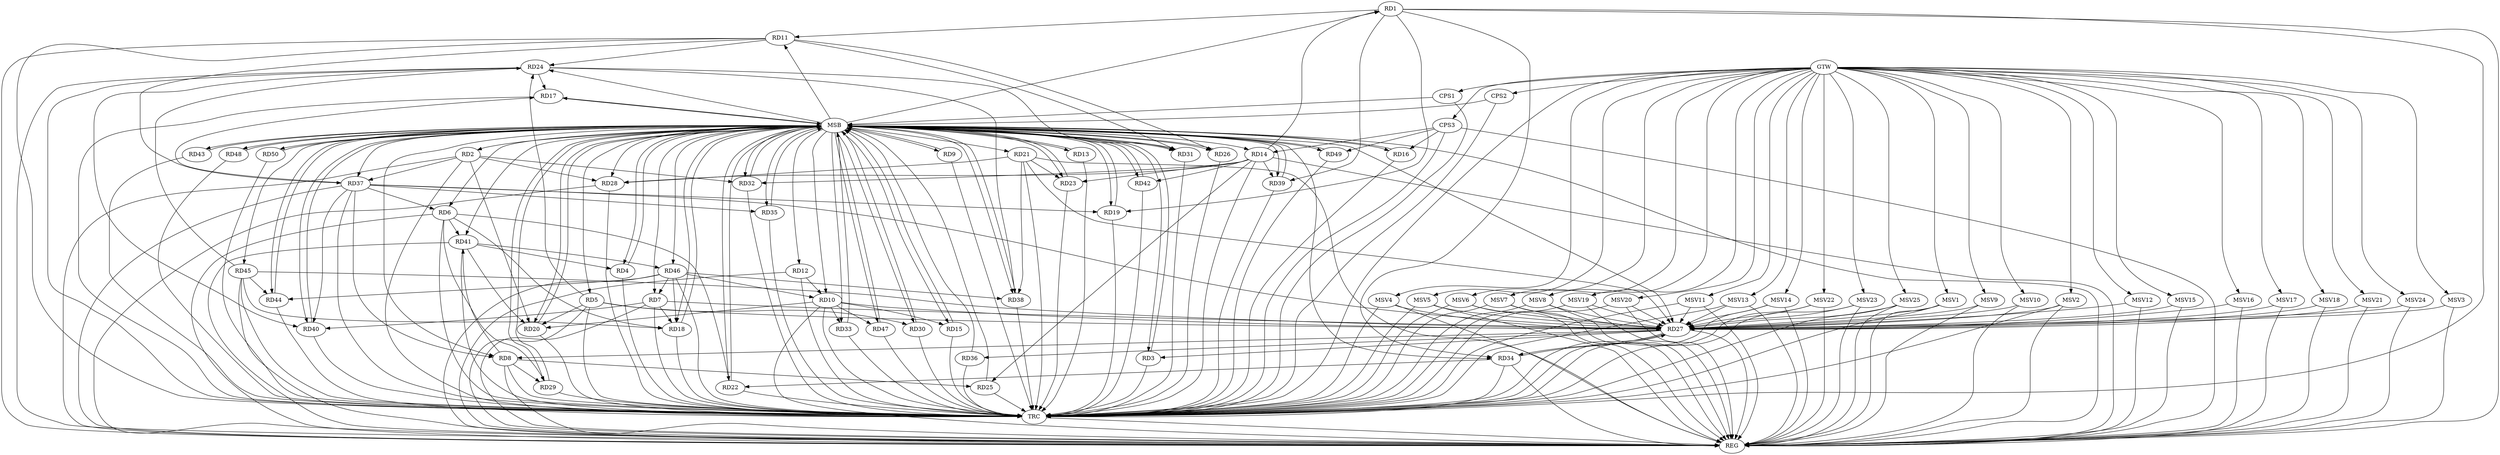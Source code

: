 strict digraph G {
  RD1 [ label="RD1" ];
  RD2 [ label="RD2" ];
  RD3 [ label="RD3" ];
  RD4 [ label="RD4" ];
  RD5 [ label="RD5" ];
  RD6 [ label="RD6" ];
  RD7 [ label="RD7" ];
  RD8 [ label="RD8" ];
  RD9 [ label="RD9" ];
  RD10 [ label="RD10" ];
  RD11 [ label="RD11" ];
  RD12 [ label="RD12" ];
  RD13 [ label="RD13" ];
  RD14 [ label="RD14" ];
  RD15 [ label="RD15" ];
  RD16 [ label="RD16" ];
  RD17 [ label="RD17" ];
  RD18 [ label="RD18" ];
  RD19 [ label="RD19" ];
  RD20 [ label="RD20" ];
  RD21 [ label="RD21" ];
  RD22 [ label="RD22" ];
  RD23 [ label="RD23" ];
  RD24 [ label="RD24" ];
  RD25 [ label="RD25" ];
  RD26 [ label="RD26" ];
  RD27 [ label="RD27" ];
  RD28 [ label="RD28" ];
  RD29 [ label="RD29" ];
  RD30 [ label="RD30" ];
  RD31 [ label="RD31" ];
  RD32 [ label="RD32" ];
  RD33 [ label="RD33" ];
  RD34 [ label="RD34" ];
  RD35 [ label="RD35" ];
  RD36 [ label="RD36" ];
  RD37 [ label="RD37" ];
  RD38 [ label="RD38" ];
  RD39 [ label="RD39" ];
  RD40 [ label="RD40" ];
  RD41 [ label="RD41" ];
  RD42 [ label="RD42" ];
  RD43 [ label="RD43" ];
  RD44 [ label="RD44" ];
  RD45 [ label="RD45" ];
  RD46 [ label="RD46" ];
  RD47 [ label="RD47" ];
  RD48 [ label="RD48" ];
  RD49 [ label="RD49" ];
  RD50 [ label="RD50" ];
  CPS1 [ label="CPS1" ];
  CPS2 [ label="CPS2" ];
  CPS3 [ label="CPS3" ];
  GTW [ label="GTW" ];
  REG [ label="REG" ];
  MSB [ label="MSB" ];
  TRC [ label="TRC" ];
  MSV1 [ label="MSV1" ];
  MSV2 [ label="MSV2" ];
  MSV3 [ label="MSV3" ];
  MSV4 [ label="MSV4" ];
  MSV5 [ label="MSV5" ];
  MSV6 [ label="MSV6" ];
  MSV7 [ label="MSV7" ];
  MSV8 [ label="MSV8" ];
  MSV9 [ label="MSV9" ];
  MSV10 [ label="MSV10" ];
  MSV11 [ label="MSV11" ];
  MSV12 [ label="MSV12" ];
  MSV13 [ label="MSV13" ];
  MSV14 [ label="MSV14" ];
  MSV15 [ label="MSV15" ];
  MSV16 [ label="MSV16" ];
  MSV17 [ label="MSV17" ];
  MSV18 [ label="MSV18" ];
  MSV19 [ label="MSV19" ];
  MSV20 [ label="MSV20" ];
  MSV21 [ label="MSV21" ];
  MSV22 [ label="MSV22" ];
  MSV23 [ label="MSV23" ];
  MSV24 [ label="MSV24" ];
  MSV25 [ label="MSV25" ];
  RD1 -> RD11;
  RD14 -> RD1;
  RD1 -> RD19;
  RD1 -> RD34;
  RD1 -> RD39;
  RD2 -> RD20;
  RD2 -> RD28;
  RD2 -> RD32;
  RD2 -> RD37;
  RD27 -> RD3;
  RD41 -> RD4;
  RD5 -> RD20;
  RD5 -> RD24;
  RD5 -> RD27;
  RD5 -> RD30;
  RD6 -> RD18;
  RD6 -> RD22;
  RD6 -> RD29;
  RD37 -> RD6;
  RD6 -> RD41;
  RD7 -> RD18;
  RD7 -> RD27;
  RD7 -> RD40;
  RD46 -> RD7;
  RD8 -> RD25;
  RD27 -> RD8;
  RD8 -> RD29;
  RD37 -> RD8;
  RD8 -> RD41;
  RD12 -> RD10;
  RD10 -> RD15;
  RD10 -> RD20;
  RD10 -> RD27;
  RD10 -> RD33;
  RD46 -> RD10;
  RD10 -> RD47;
  RD11 -> RD24;
  RD11 -> RD26;
  RD11 -> RD31;
  RD11 -> RD37;
  RD14 -> RD23;
  RD14 -> RD25;
  RD14 -> RD28;
  RD14 -> RD32;
  RD14 -> RD39;
  RD14 -> RD42;
  RD24 -> RD17;
  RD37 -> RD17;
  RD45 -> RD18;
  RD46 -> RD18;
  RD37 -> RD19;
  RD41 -> RD20;
  RD21 -> RD23;
  RD21 -> RD27;
  RD21 -> RD28;
  RD21 -> RD38;
  RD34 -> RD22;
  RD24 -> RD31;
  RD24 -> RD38;
  RD24 -> RD40;
  RD45 -> RD24;
  RD27 -> RD34;
  RD34 -> RD27;
  RD27 -> RD36;
  RD37 -> RD27;
  RD45 -> RD27;
  RD37 -> RD35;
  RD37 -> RD40;
  RD46 -> RD38;
  RD41 -> RD46;
  RD45 -> RD44;
  RD46 -> RD44;
  CPS3 -> RD49;
  CPS3 -> RD14;
  CPS3 -> RD16;
  GTW -> CPS1;
  GTW -> CPS2;
  GTW -> CPS3;
  RD1 -> REG;
  RD2 -> REG;
  RD5 -> REG;
  RD6 -> REG;
  RD7 -> REG;
  RD8 -> REG;
  RD10 -> REG;
  RD11 -> REG;
  RD12 -> REG;
  RD14 -> REG;
  RD21 -> REG;
  RD24 -> REG;
  RD27 -> REG;
  RD28 -> REG;
  RD34 -> REG;
  RD37 -> REG;
  RD41 -> REG;
  RD45 -> REG;
  RD46 -> REG;
  CPS3 -> REG;
  RD3 -> MSB;
  MSB -> RD8;
  MSB -> RD11;
  MSB -> RD15;
  MSB -> RD18;
  MSB -> RD19;
  MSB -> RD27;
  MSB -> RD31;
  MSB -> RD34;
  MSB -> RD38;
  MSB -> RD40;
  MSB -> RD45;
  MSB -> RD47;
  MSB -> REG;
  RD4 -> MSB;
  MSB -> RD16;
  MSB -> RD21;
  MSB -> RD24;
  MSB -> RD42;
  MSB -> RD44;
  MSB -> RD50;
  RD9 -> MSB;
  MSB -> RD13;
  MSB -> RD30;
  MSB -> RD32;
  RD13 -> MSB;
  MSB -> RD35;
  MSB -> RD43;
  RD15 -> MSB;
  MSB -> RD5;
  RD16 -> MSB;
  MSB -> RD12;
  MSB -> RD17;
  MSB -> RD37;
  MSB -> RD46;
  RD17 -> MSB;
  MSB -> RD2;
  MSB -> RD20;
  MSB -> RD48;
  RD18 -> MSB;
  MSB -> RD23;
  MSB -> RD49;
  RD19 -> MSB;
  MSB -> RD29;
  MSB -> RD41;
  RD20 -> MSB;
  MSB -> RD6;
  MSB -> RD10;
  RD22 -> MSB;
  RD23 -> MSB;
  RD25 -> MSB;
  MSB -> RD4;
  MSB -> RD39;
  RD26 -> MSB;
  MSB -> RD7;
  RD29 -> MSB;
  MSB -> RD14;
  RD30 -> MSB;
  MSB -> RD1;
  RD31 -> MSB;
  MSB -> RD3;
  RD32 -> MSB;
  MSB -> RD28;
  RD33 -> MSB;
  MSB -> RD22;
  RD35 -> MSB;
  RD36 -> MSB;
  RD38 -> MSB;
  RD39 -> MSB;
  MSB -> RD26;
  RD40 -> MSB;
  RD42 -> MSB;
  MSB -> RD33;
  RD43 -> MSB;
  RD44 -> MSB;
  MSB -> RD9;
  RD47 -> MSB;
  RD48 -> MSB;
  RD49 -> MSB;
  RD50 -> MSB;
  CPS1 -> MSB;
  CPS2 -> MSB;
  RD1 -> TRC;
  RD2 -> TRC;
  RD3 -> TRC;
  RD4 -> TRC;
  RD5 -> TRC;
  RD6 -> TRC;
  RD7 -> TRC;
  RD8 -> TRC;
  RD9 -> TRC;
  RD10 -> TRC;
  RD11 -> TRC;
  RD12 -> TRC;
  RD13 -> TRC;
  RD14 -> TRC;
  RD15 -> TRC;
  RD16 -> TRC;
  RD17 -> TRC;
  RD18 -> TRC;
  RD19 -> TRC;
  RD20 -> TRC;
  RD21 -> TRC;
  RD22 -> TRC;
  RD23 -> TRC;
  RD24 -> TRC;
  RD25 -> TRC;
  RD26 -> TRC;
  RD27 -> TRC;
  RD28 -> TRC;
  RD29 -> TRC;
  RD30 -> TRC;
  RD31 -> TRC;
  RD32 -> TRC;
  RD33 -> TRC;
  RD34 -> TRC;
  RD35 -> TRC;
  RD36 -> TRC;
  RD37 -> TRC;
  RD38 -> TRC;
  RD39 -> TRC;
  RD40 -> TRC;
  RD41 -> TRC;
  RD42 -> TRC;
  RD43 -> TRC;
  RD44 -> TRC;
  RD45 -> TRC;
  RD46 -> TRC;
  RD47 -> TRC;
  RD48 -> TRC;
  RD49 -> TRC;
  RD50 -> TRC;
  CPS1 -> TRC;
  CPS2 -> TRC;
  CPS3 -> TRC;
  GTW -> TRC;
  TRC -> REG;
  MSV1 -> RD27;
  MSV2 -> RD27;
  GTW -> MSV1;
  MSV1 -> REG;
  MSV1 -> TRC;
  GTW -> MSV2;
  MSV2 -> REG;
  MSV2 -> TRC;
  MSV3 -> RD27;
  GTW -> MSV3;
  MSV3 -> REG;
  MSV4 -> RD27;
  MSV5 -> RD27;
  GTW -> MSV4;
  MSV4 -> REG;
  MSV4 -> TRC;
  GTW -> MSV5;
  MSV5 -> REG;
  MSV5 -> TRC;
  MSV6 -> RD27;
  MSV7 -> RD27;
  GTW -> MSV6;
  MSV6 -> REG;
  MSV6 -> TRC;
  GTW -> MSV7;
  MSV7 -> REG;
  MSV7 -> TRC;
  MSV8 -> RD27;
  MSV9 -> RD27;
  GTW -> MSV8;
  MSV8 -> REG;
  MSV8 -> TRC;
  GTW -> MSV9;
  MSV9 -> REG;
  MSV10 -> RD27;
  GTW -> MSV10;
  MSV10 -> REG;
  MSV11 -> RD27;
  MSV12 -> RD27;
  GTW -> MSV11;
  MSV11 -> REG;
  MSV11 -> TRC;
  GTW -> MSV12;
  MSV12 -> REG;
  MSV13 -> RD27;
  GTW -> MSV13;
  MSV13 -> REG;
  MSV13 -> TRC;
  MSV14 -> RD27;
  GTW -> MSV14;
  MSV14 -> REG;
  MSV14 -> TRC;
  MSV15 -> RD27;
  MSV16 -> RD27;
  GTW -> MSV15;
  MSV15 -> REG;
  GTW -> MSV16;
  MSV16 -> REG;
  MSV17 -> RD27;
  MSV18 -> RD27;
  MSV19 -> RD27;
  GTW -> MSV17;
  MSV17 -> REG;
  GTW -> MSV18;
  MSV18 -> REG;
  GTW -> MSV19;
  MSV19 -> REG;
  MSV19 -> TRC;
  MSV20 -> RD27;
  GTW -> MSV20;
  MSV20 -> REG;
  MSV20 -> TRC;
  MSV21 -> RD27;
  GTW -> MSV21;
  MSV21 -> REG;
  MSV22 -> RD27;
  GTW -> MSV22;
  MSV22 -> REG;
  MSV22 -> TRC;
  MSV23 -> RD27;
  MSV24 -> RD27;
  MSV25 -> RD27;
  GTW -> MSV23;
  MSV23 -> REG;
  MSV23 -> TRC;
  GTW -> MSV24;
  MSV24 -> REG;
  GTW -> MSV25;
  MSV25 -> REG;
  MSV25 -> TRC;
}

